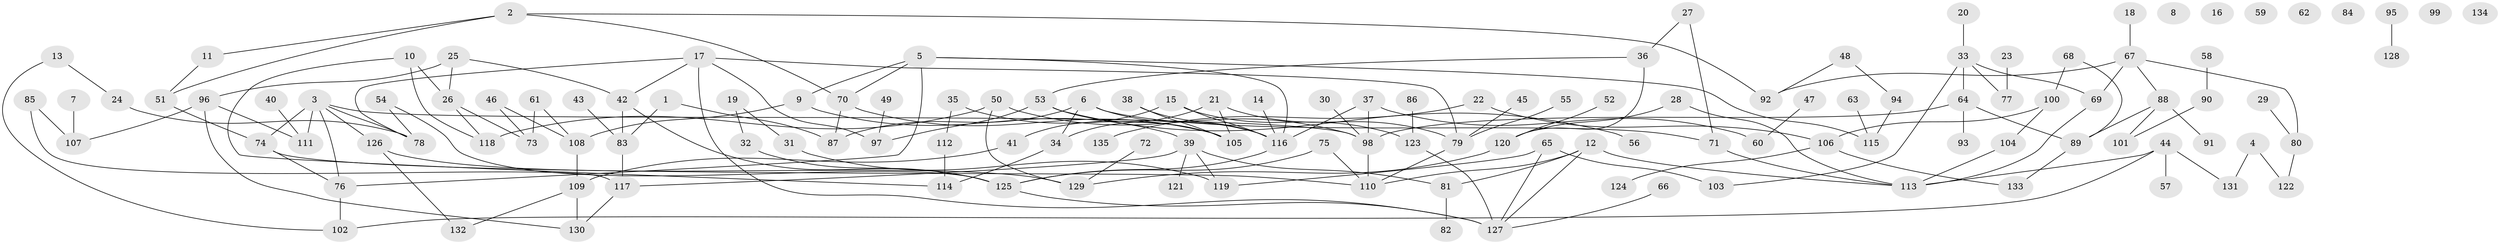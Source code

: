 // coarse degree distribution, {3: 0.2833333333333333, 2: 0.21666666666666667, 1: 0.15, 4: 0.13333333333333333, 6: 0.06666666666666667, 5: 0.08333333333333333, 7: 0.03333333333333333, 8: 0.016666666666666666, 9: 0.016666666666666666}
// Generated by graph-tools (version 1.1) at 2025/35/03/04/25 23:35:53]
// undirected, 135 vertices, 175 edges
graph export_dot {
  node [color=gray90,style=filled];
  1;
  2;
  3;
  4;
  5;
  6;
  7;
  8;
  9;
  10;
  11;
  12;
  13;
  14;
  15;
  16;
  17;
  18;
  19;
  20;
  21;
  22;
  23;
  24;
  25;
  26;
  27;
  28;
  29;
  30;
  31;
  32;
  33;
  34;
  35;
  36;
  37;
  38;
  39;
  40;
  41;
  42;
  43;
  44;
  45;
  46;
  47;
  48;
  49;
  50;
  51;
  52;
  53;
  54;
  55;
  56;
  57;
  58;
  59;
  60;
  61;
  62;
  63;
  64;
  65;
  66;
  67;
  68;
  69;
  70;
  71;
  72;
  73;
  74;
  75;
  76;
  77;
  78;
  79;
  80;
  81;
  82;
  83;
  84;
  85;
  86;
  87;
  88;
  89;
  90;
  91;
  92;
  93;
  94;
  95;
  96;
  97;
  98;
  99;
  100;
  101;
  102;
  103;
  104;
  105;
  106;
  107;
  108;
  109;
  110;
  111;
  112;
  113;
  114;
  115;
  116;
  117;
  118;
  119;
  120;
  121;
  122;
  123;
  124;
  125;
  126;
  127;
  128;
  129;
  130;
  131;
  132;
  133;
  134;
  135;
  1 -- 83;
  1 -- 87;
  2 -- 11;
  2 -- 51;
  2 -- 70;
  2 -- 92;
  3 -- 74;
  3 -- 76;
  3 -- 78;
  3 -- 98;
  3 -- 111;
  3 -- 126;
  4 -- 122;
  4 -- 131;
  5 -- 9;
  5 -- 70;
  5 -- 76;
  5 -- 115;
  5 -- 116;
  6 -- 34;
  6 -- 71;
  6 -- 87;
  6 -- 116;
  7 -- 107;
  9 -- 39;
  9 -- 108;
  10 -- 26;
  10 -- 114;
  10 -- 118;
  11 -- 51;
  12 -- 81;
  12 -- 110;
  12 -- 113;
  12 -- 127;
  13 -- 24;
  13 -- 102;
  14 -- 116;
  15 -- 41;
  15 -- 116;
  15 -- 123;
  17 -- 42;
  17 -- 78;
  17 -- 79;
  17 -- 97;
  17 -- 127;
  18 -- 67;
  19 -- 31;
  19 -- 32;
  20 -- 33;
  21 -- 34;
  21 -- 79;
  21 -- 105;
  22 -- 106;
  22 -- 135;
  23 -- 77;
  24 -- 78;
  25 -- 26;
  25 -- 42;
  25 -- 96;
  26 -- 73;
  26 -- 118;
  27 -- 36;
  27 -- 71;
  28 -- 113;
  28 -- 120;
  29 -- 80;
  30 -- 98;
  31 -- 119;
  32 -- 125;
  33 -- 64;
  33 -- 69;
  33 -- 77;
  33 -- 103;
  34 -- 114;
  35 -- 105;
  35 -- 112;
  36 -- 53;
  36 -- 120;
  37 -- 60;
  37 -- 98;
  37 -- 116;
  38 -- 105;
  38 -- 116;
  39 -- 81;
  39 -- 117;
  39 -- 119;
  39 -- 121;
  40 -- 111;
  41 -- 109;
  42 -- 83;
  42 -- 125;
  43 -- 83;
  44 -- 57;
  44 -- 102;
  44 -- 113;
  44 -- 131;
  45 -- 79;
  46 -- 73;
  46 -- 108;
  47 -- 60;
  48 -- 92;
  48 -- 94;
  49 -- 97;
  50 -- 98;
  50 -- 118;
  50 -- 129;
  51 -- 74;
  52 -- 120;
  53 -- 56;
  53 -- 97;
  53 -- 105;
  54 -- 78;
  54 -- 125;
  55 -- 79;
  58 -- 90;
  61 -- 73;
  61 -- 108;
  63 -- 115;
  64 -- 89;
  64 -- 93;
  64 -- 98;
  65 -- 103;
  65 -- 119;
  65 -- 127;
  66 -- 127;
  67 -- 69;
  67 -- 80;
  67 -- 88;
  67 -- 92;
  68 -- 89;
  68 -- 100;
  69 -- 113;
  70 -- 87;
  70 -- 105;
  71 -- 113;
  72 -- 129;
  74 -- 76;
  74 -- 110;
  75 -- 110;
  75 -- 125;
  76 -- 102;
  79 -- 110;
  80 -- 122;
  81 -- 82;
  83 -- 117;
  85 -- 107;
  85 -- 117;
  86 -- 123;
  88 -- 89;
  88 -- 91;
  88 -- 101;
  89 -- 133;
  90 -- 101;
  94 -- 115;
  95 -- 128;
  96 -- 107;
  96 -- 111;
  96 -- 130;
  98 -- 110;
  100 -- 104;
  100 -- 106;
  104 -- 113;
  106 -- 124;
  106 -- 133;
  108 -- 109;
  109 -- 130;
  109 -- 132;
  112 -- 114;
  116 -- 125;
  117 -- 130;
  120 -- 129;
  123 -- 127;
  125 -- 127;
  126 -- 129;
  126 -- 132;
}
